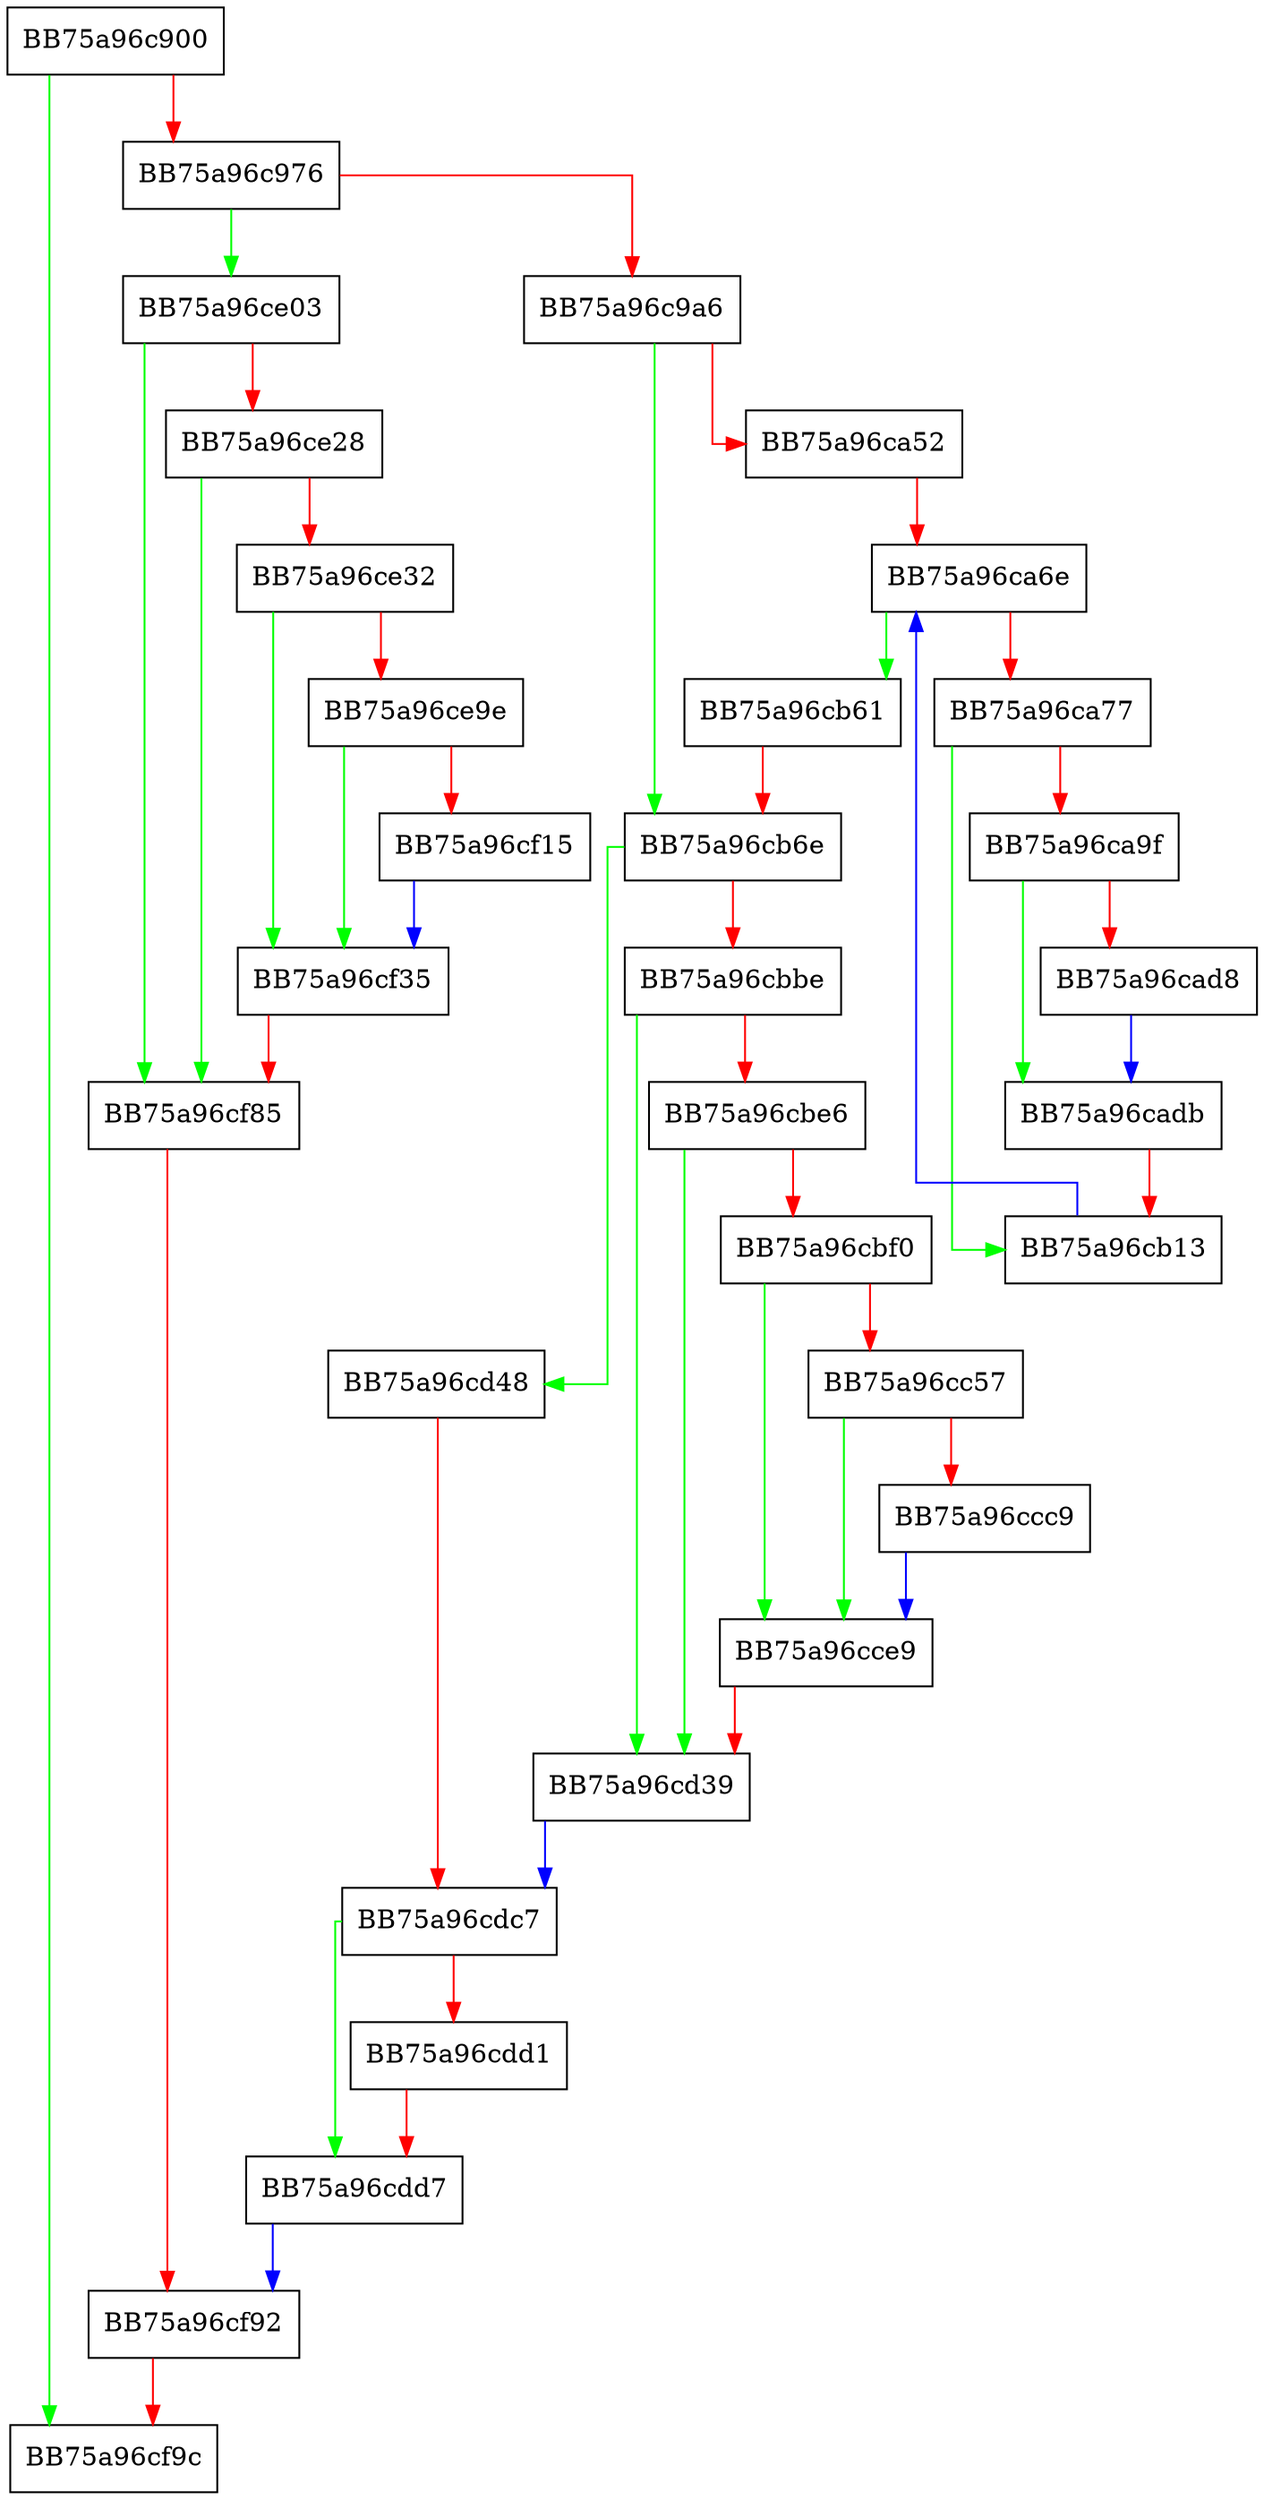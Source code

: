 digraph load_config {
  node [shape="box"];
  graph [splines=ortho];
  BB75a96c900 -> BB75a96cf9c [color="green"];
  BB75a96c900 -> BB75a96c976 [color="red"];
  BB75a96c976 -> BB75a96ce03 [color="green"];
  BB75a96c976 -> BB75a96c9a6 [color="red"];
  BB75a96c9a6 -> BB75a96cb6e [color="green"];
  BB75a96c9a6 -> BB75a96ca52 [color="red"];
  BB75a96ca52 -> BB75a96ca6e [color="red"];
  BB75a96ca6e -> BB75a96cb61 [color="green"];
  BB75a96ca6e -> BB75a96ca77 [color="red"];
  BB75a96ca77 -> BB75a96cb13 [color="green"];
  BB75a96ca77 -> BB75a96ca9f [color="red"];
  BB75a96ca9f -> BB75a96cadb [color="green"];
  BB75a96ca9f -> BB75a96cad8 [color="red"];
  BB75a96cad8 -> BB75a96cadb [color="blue"];
  BB75a96cadb -> BB75a96cb13 [color="red"];
  BB75a96cb13 -> BB75a96ca6e [color="blue"];
  BB75a96cb61 -> BB75a96cb6e [color="red"];
  BB75a96cb6e -> BB75a96cd48 [color="green"];
  BB75a96cb6e -> BB75a96cbbe [color="red"];
  BB75a96cbbe -> BB75a96cd39 [color="green"];
  BB75a96cbbe -> BB75a96cbe6 [color="red"];
  BB75a96cbe6 -> BB75a96cd39 [color="green"];
  BB75a96cbe6 -> BB75a96cbf0 [color="red"];
  BB75a96cbf0 -> BB75a96cce9 [color="green"];
  BB75a96cbf0 -> BB75a96cc57 [color="red"];
  BB75a96cc57 -> BB75a96cce9 [color="green"];
  BB75a96cc57 -> BB75a96ccc9 [color="red"];
  BB75a96ccc9 -> BB75a96cce9 [color="blue"];
  BB75a96cce9 -> BB75a96cd39 [color="red"];
  BB75a96cd39 -> BB75a96cdc7 [color="blue"];
  BB75a96cd48 -> BB75a96cdc7 [color="red"];
  BB75a96cdc7 -> BB75a96cdd7 [color="green"];
  BB75a96cdc7 -> BB75a96cdd1 [color="red"];
  BB75a96cdd1 -> BB75a96cdd7 [color="red"];
  BB75a96cdd7 -> BB75a96cf92 [color="blue"];
  BB75a96ce03 -> BB75a96cf85 [color="green"];
  BB75a96ce03 -> BB75a96ce28 [color="red"];
  BB75a96ce28 -> BB75a96cf85 [color="green"];
  BB75a96ce28 -> BB75a96ce32 [color="red"];
  BB75a96ce32 -> BB75a96cf35 [color="green"];
  BB75a96ce32 -> BB75a96ce9e [color="red"];
  BB75a96ce9e -> BB75a96cf35 [color="green"];
  BB75a96ce9e -> BB75a96cf15 [color="red"];
  BB75a96cf15 -> BB75a96cf35 [color="blue"];
  BB75a96cf35 -> BB75a96cf85 [color="red"];
  BB75a96cf85 -> BB75a96cf92 [color="red"];
  BB75a96cf92 -> BB75a96cf9c [color="red"];
}